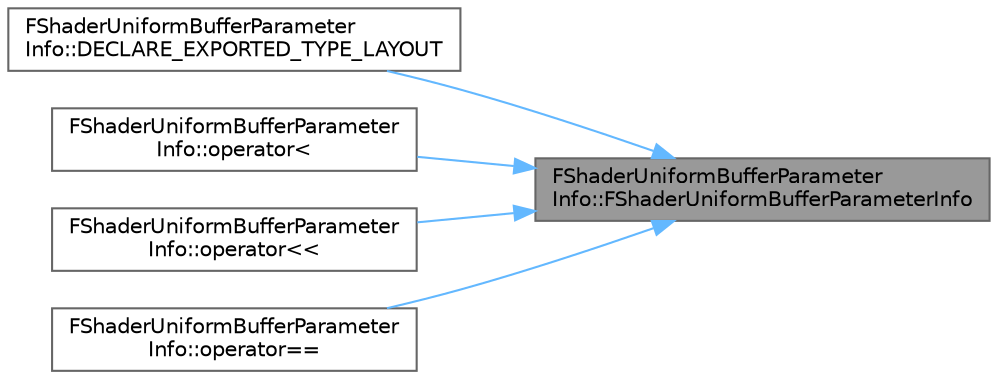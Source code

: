 digraph "FShaderUniformBufferParameterInfo::FShaderUniformBufferParameterInfo"
{
 // INTERACTIVE_SVG=YES
 // LATEX_PDF_SIZE
  bgcolor="transparent";
  edge [fontname=Helvetica,fontsize=10,labelfontname=Helvetica,labelfontsize=10];
  node [fontname=Helvetica,fontsize=10,shape=box,height=0.2,width=0.4];
  rankdir="RL";
  Node1 [id="Node000001",label="FShaderUniformBufferParameter\lInfo::FShaderUniformBufferParameterInfo",height=0.2,width=0.4,color="gray40", fillcolor="grey60", style="filled", fontcolor="black",tooltip=" "];
  Node1 -> Node2 [id="edge1_Node000001_Node000002",dir="back",color="steelblue1",style="solid",tooltip=" "];
  Node2 [id="Node000002",label="FShaderUniformBufferParameter\lInfo::DECLARE_EXPORTED_TYPE_LAYOUT",height=0.2,width=0.4,color="grey40", fillcolor="white", style="filled",URL="$d7/d18/classFShaderUniformBufferParameterInfo.html#a01fd9568e4093cbb380b661e4fb556db",tooltip=" "];
  Node1 -> Node3 [id="edge2_Node000001_Node000003",dir="back",color="steelblue1",style="solid",tooltip=" "];
  Node3 [id="Node000003",label="FShaderUniformBufferParameter\lInfo::operator\<",height=0.2,width=0.4,color="grey40", fillcolor="white", style="filled",URL="$d7/d18/classFShaderUniformBufferParameterInfo.html#a07f8234819c31c7ab26e4198f7c2aa2f",tooltip=" "];
  Node1 -> Node4 [id="edge3_Node000001_Node000004",dir="back",color="steelblue1",style="solid",tooltip=" "];
  Node4 [id="Node000004",label="FShaderUniformBufferParameter\lInfo::operator\<\<",height=0.2,width=0.4,color="grey40", fillcolor="white", style="filled",URL="$d7/d18/classFShaderUniformBufferParameterInfo.html#a0305e5d5bff8c73f18dc43d7236b4b8f",tooltip=" "];
  Node1 -> Node5 [id="edge4_Node000001_Node000005",dir="back",color="steelblue1",style="solid",tooltip=" "];
  Node5 [id="Node000005",label="FShaderUniformBufferParameter\lInfo::operator==",height=0.2,width=0.4,color="grey40", fillcolor="white", style="filled",URL="$d7/d18/classFShaderUniformBufferParameterInfo.html#a86e1cfb9f181fbfffed448780274b529",tooltip=" "];
}

